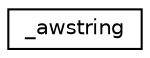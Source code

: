 digraph "Graphical Class Hierarchy"
{
 // INTERACTIVE_SVG=YES
 // LATEX_PDF_SIZE
  edge [fontname="Helvetica",fontsize="10",labelfontname="Helvetica",labelfontsize="10"];
  node [fontname="Helvetica",fontsize="10",shape=record];
  rankdir="LR";
  Node0 [label="_awstring",height=0.2,width=0.4,color="black", fillcolor="white", style="filled",URL="$struct__awstring.html",tooltip=" "];
}
